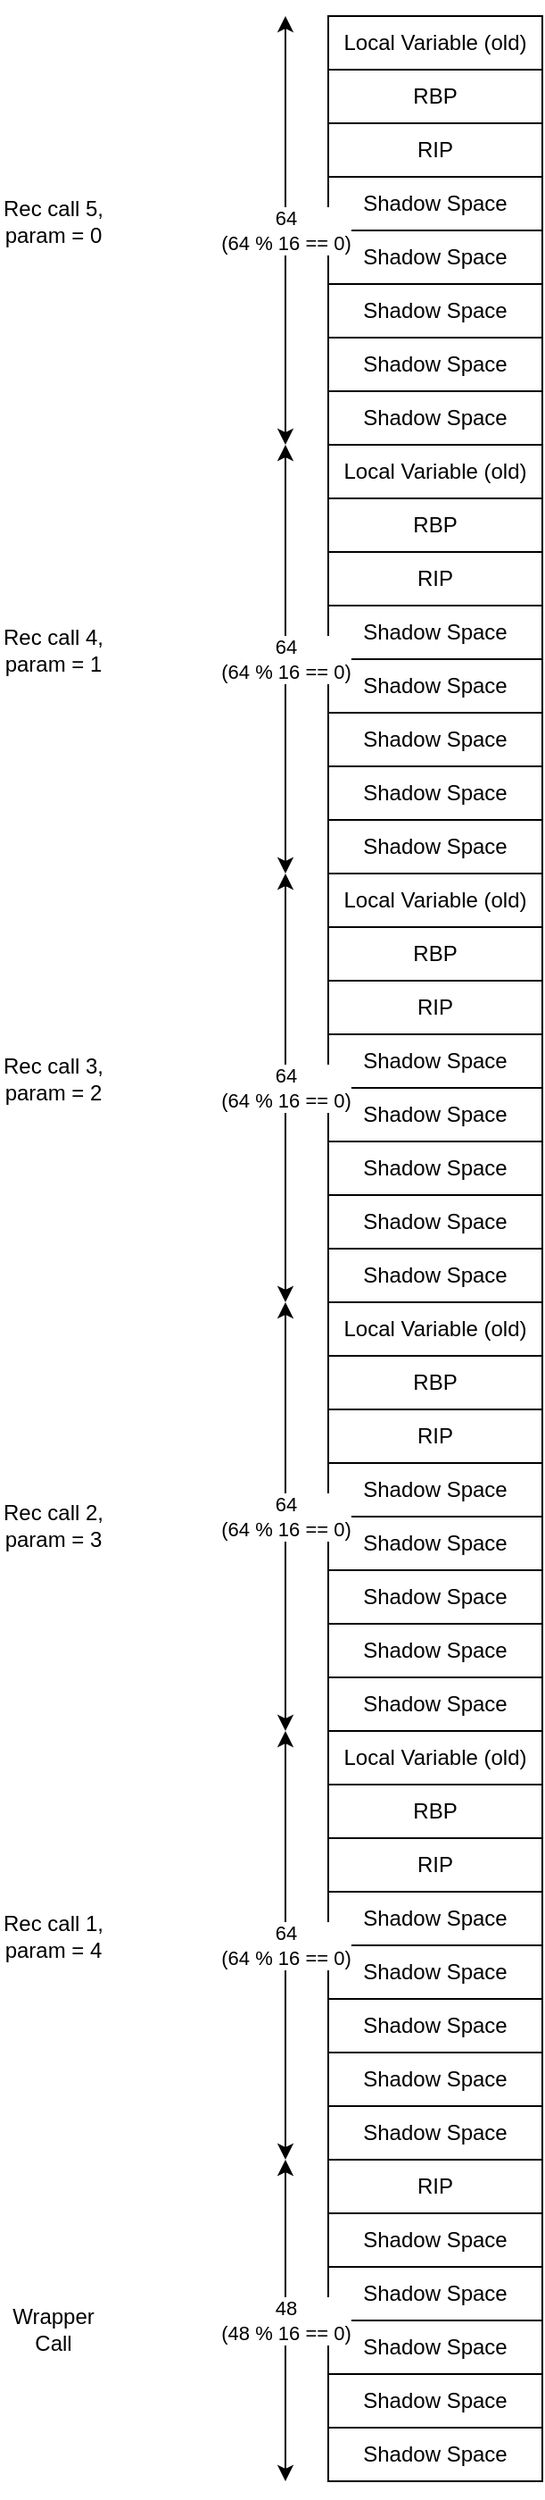 <mxfile version="20.4.2" type="device"><diagram id="BkZIMZEYicF8HK56fmXY" name="Page-1"><mxGraphModel dx="2426" dy="2447" grid="1" gridSize="10" guides="1" tooltips="1" connect="1" arrows="1" fold="1" page="1" pageScale="1" pageWidth="827" pageHeight="1169" math="0" shadow="0"><root><mxCell id="0"/><mxCell id="1" parent="0"/><mxCell id="r5m9a_13gQCye1pc8sEe-2" value="Shadow Space" style="rounded=0;whiteSpace=wrap;html=1;" vertex="1" parent="1"><mxGeometry x="354" y="840" width="120" height="30" as="geometry"/></mxCell><mxCell id="r5m9a_13gQCye1pc8sEe-3" value="Shadow Space" style="rounded=0;whiteSpace=wrap;html=1;" vertex="1" parent="1"><mxGeometry x="354" y="810" width="120" height="30" as="geometry"/></mxCell><mxCell id="r5m9a_13gQCye1pc8sEe-4" value="Shadow Space" style="rounded=0;whiteSpace=wrap;html=1;" vertex="1" parent="1"><mxGeometry x="354" y="780" width="120" height="30" as="geometry"/></mxCell><mxCell id="r5m9a_13gQCye1pc8sEe-5" value="Shadow Space" style="rounded=0;whiteSpace=wrap;html=1;" vertex="1" parent="1"><mxGeometry x="354" y="750" width="120" height="30" as="geometry"/></mxCell><mxCell id="r5m9a_13gQCye1pc8sEe-6" value="Shadow Space" style="rounded=0;whiteSpace=wrap;html=1;" vertex="1" parent="1"><mxGeometry x="354" y="720" width="120" height="30" as="geometry"/></mxCell><mxCell id="r5m9a_13gQCye1pc8sEe-7" value="RIP" style="rounded=0;whiteSpace=wrap;html=1;" vertex="1" parent="1"><mxGeometry x="354" y="690" width="120" height="30" as="geometry"/></mxCell><mxCell id="r5m9a_13gQCye1pc8sEe-8" value="Shadow Space" style="rounded=0;whiteSpace=wrap;html=1;" vertex="1" parent="1"><mxGeometry x="354" y="660" width="120" height="30" as="geometry"/></mxCell><mxCell id="r5m9a_13gQCye1pc8sEe-9" value="Shadow Space" style="rounded=0;whiteSpace=wrap;html=1;" vertex="1" parent="1"><mxGeometry x="354" y="630" width="120" height="30" as="geometry"/></mxCell><mxCell id="r5m9a_13gQCye1pc8sEe-10" value="Shadow Space" style="rounded=0;whiteSpace=wrap;html=1;" vertex="1" parent="1"><mxGeometry x="354" y="600" width="120" height="30" as="geometry"/></mxCell><mxCell id="r5m9a_13gQCye1pc8sEe-11" value="Shadow Space" style="rounded=0;whiteSpace=wrap;html=1;" vertex="1" parent="1"><mxGeometry x="354" y="570" width="120" height="30" as="geometry"/></mxCell><mxCell id="r5m9a_13gQCye1pc8sEe-12" value="Shadow Space" style="rounded=0;whiteSpace=wrap;html=1;" vertex="1" parent="1"><mxGeometry x="354" y="540" width="120" height="30" as="geometry"/></mxCell><mxCell id="r5m9a_13gQCye1pc8sEe-13" value="RBP" style="rounded=0;whiteSpace=wrap;html=1;" vertex="1" parent="1"><mxGeometry x="354" y="480" width="120" height="30" as="geometry"/></mxCell><mxCell id="r5m9a_13gQCye1pc8sEe-14" value="Local Variable (old)" style="rounded=0;whiteSpace=wrap;html=1;" vertex="1" parent="1"><mxGeometry x="354" y="450" width="120" height="30" as="geometry"/></mxCell><mxCell id="r5m9a_13gQCye1pc8sEe-15" value="RIP" style="rounded=0;whiteSpace=wrap;html=1;" vertex="1" parent="1"><mxGeometry x="354" y="510" width="120" height="30" as="geometry"/></mxCell><mxCell id="r5m9a_13gQCye1pc8sEe-16" value="Shadow Space" style="rounded=0;whiteSpace=wrap;html=1;" vertex="1" parent="1"><mxGeometry x="354" y="420" width="120" height="30" as="geometry"/></mxCell><mxCell id="r5m9a_13gQCye1pc8sEe-17" value="Shadow Space" style="rounded=0;whiteSpace=wrap;html=1;" vertex="1" parent="1"><mxGeometry x="354" y="390" width="120" height="30" as="geometry"/></mxCell><mxCell id="r5m9a_13gQCye1pc8sEe-18" value="Shadow Space" style="rounded=0;whiteSpace=wrap;html=1;" vertex="1" parent="1"><mxGeometry x="354" y="360" width="120" height="30" as="geometry"/></mxCell><mxCell id="r5m9a_13gQCye1pc8sEe-19" value="Shadow Space" style="rounded=0;whiteSpace=wrap;html=1;" vertex="1" parent="1"><mxGeometry x="354" y="330" width="120" height="30" as="geometry"/></mxCell><mxCell id="r5m9a_13gQCye1pc8sEe-20" value="Shadow Space" style="rounded=0;whiteSpace=wrap;html=1;" vertex="1" parent="1"><mxGeometry x="354" y="300" width="120" height="30" as="geometry"/></mxCell><mxCell id="r5m9a_13gQCye1pc8sEe-23" value="RBP" style="rounded=0;whiteSpace=wrap;html=1;" vertex="1" parent="1"><mxGeometry x="354" y="240" width="120" height="30" as="geometry"/></mxCell><mxCell id="r5m9a_13gQCye1pc8sEe-24" value="Local Variable (old)" style="rounded=0;whiteSpace=wrap;html=1;" vertex="1" parent="1"><mxGeometry x="354" y="210" width="120" height="30" as="geometry"/></mxCell><mxCell id="r5m9a_13gQCye1pc8sEe-25" value="RIP" style="rounded=0;whiteSpace=wrap;html=1;" vertex="1" parent="1"><mxGeometry x="354" y="270" width="120" height="30" as="geometry"/></mxCell><mxCell id="r5m9a_13gQCye1pc8sEe-26" value="Shadow Space" style="rounded=0;whiteSpace=wrap;html=1;" vertex="1" parent="1"><mxGeometry x="354" y="180" width="120" height="30" as="geometry"/></mxCell><mxCell id="r5m9a_13gQCye1pc8sEe-27" value="Shadow Space" style="rounded=0;whiteSpace=wrap;html=1;" vertex="1" parent="1"><mxGeometry x="354" y="150" width="120" height="30" as="geometry"/></mxCell><mxCell id="r5m9a_13gQCye1pc8sEe-28" value="Shadow Space" style="rounded=0;whiteSpace=wrap;html=1;" vertex="1" parent="1"><mxGeometry x="354" y="120" width="120" height="30" as="geometry"/></mxCell><mxCell id="r5m9a_13gQCye1pc8sEe-29" value="Shadow Space" style="rounded=0;whiteSpace=wrap;html=1;" vertex="1" parent="1"><mxGeometry x="354" y="90" width="120" height="30" as="geometry"/></mxCell><mxCell id="r5m9a_13gQCye1pc8sEe-30" value="Shadow Space" style="rounded=0;whiteSpace=wrap;html=1;" vertex="1" parent="1"><mxGeometry x="354" y="60" width="120" height="30" as="geometry"/></mxCell><mxCell id="r5m9a_13gQCye1pc8sEe-31" value="RBP" style="rounded=0;whiteSpace=wrap;html=1;" vertex="1" parent="1"><mxGeometry x="354" width="120" height="30" as="geometry"/></mxCell><mxCell id="r5m9a_13gQCye1pc8sEe-32" value="Local Variable (old)" style="rounded=0;whiteSpace=wrap;html=1;" vertex="1" parent="1"><mxGeometry x="354" y="-30" width="120" height="30" as="geometry"/></mxCell><mxCell id="r5m9a_13gQCye1pc8sEe-33" value="RIP" style="rounded=0;whiteSpace=wrap;html=1;" vertex="1" parent="1"><mxGeometry x="354" y="30" width="120" height="30" as="geometry"/></mxCell><mxCell id="r5m9a_13gQCye1pc8sEe-34" value="Shadow Space" style="rounded=0;whiteSpace=wrap;html=1;" vertex="1" parent="1"><mxGeometry x="354" y="-60" width="120" height="30" as="geometry"/></mxCell><mxCell id="r5m9a_13gQCye1pc8sEe-35" value="Shadow Space" style="rounded=0;whiteSpace=wrap;html=1;" vertex="1" parent="1"><mxGeometry x="354" y="-90" width="120" height="30" as="geometry"/></mxCell><mxCell id="r5m9a_13gQCye1pc8sEe-36" value="Shadow Space" style="rounded=0;whiteSpace=wrap;html=1;" vertex="1" parent="1"><mxGeometry x="354" y="-120" width="120" height="30" as="geometry"/></mxCell><mxCell id="r5m9a_13gQCye1pc8sEe-37" value="Shadow Space" style="rounded=0;whiteSpace=wrap;html=1;" vertex="1" parent="1"><mxGeometry x="354" y="-150" width="120" height="30" as="geometry"/></mxCell><mxCell id="r5m9a_13gQCye1pc8sEe-38" value="Shadow Space" style="rounded=0;whiteSpace=wrap;html=1;" vertex="1" parent="1"><mxGeometry x="354" y="-180" width="120" height="30" as="geometry"/></mxCell><mxCell id="r5m9a_13gQCye1pc8sEe-39" value="RBP" style="rounded=0;whiteSpace=wrap;html=1;" vertex="1" parent="1"><mxGeometry x="354" y="-240" width="120" height="30" as="geometry"/></mxCell><mxCell id="r5m9a_13gQCye1pc8sEe-40" value="Local Variable (old)" style="rounded=0;whiteSpace=wrap;html=1;" vertex="1" parent="1"><mxGeometry x="354" y="-270" width="120" height="30" as="geometry"/></mxCell><mxCell id="r5m9a_13gQCye1pc8sEe-41" value="RIP" style="rounded=0;whiteSpace=wrap;html=1;" vertex="1" parent="1"><mxGeometry x="354" y="-210" width="120" height="30" as="geometry"/></mxCell><mxCell id="r5m9a_13gQCye1pc8sEe-42" value="Shadow Space" style="rounded=0;whiteSpace=wrap;html=1;" vertex="1" parent="1"><mxGeometry x="354" y="-300" width="120" height="30" as="geometry"/></mxCell><mxCell id="r5m9a_13gQCye1pc8sEe-43" value="Shadow Space" style="rounded=0;whiteSpace=wrap;html=1;" vertex="1" parent="1"><mxGeometry x="354" y="-330" width="120" height="30" as="geometry"/></mxCell><mxCell id="r5m9a_13gQCye1pc8sEe-44" value="Shadow Space" style="rounded=0;whiteSpace=wrap;html=1;" vertex="1" parent="1"><mxGeometry x="354" y="-360" width="120" height="30" as="geometry"/></mxCell><mxCell id="r5m9a_13gQCye1pc8sEe-45" value="Shadow Space" style="rounded=0;whiteSpace=wrap;html=1;" vertex="1" parent="1"><mxGeometry x="354" y="-390" width="120" height="30" as="geometry"/></mxCell><mxCell id="r5m9a_13gQCye1pc8sEe-46" value="Shadow Space" style="rounded=0;whiteSpace=wrap;html=1;" vertex="1" parent="1"><mxGeometry x="354" y="-420" width="120" height="30" as="geometry"/></mxCell><mxCell id="r5m9a_13gQCye1pc8sEe-47" value="RBP" style="rounded=0;whiteSpace=wrap;html=1;" vertex="1" parent="1"><mxGeometry x="354" y="-480" width="120" height="30" as="geometry"/></mxCell><mxCell id="r5m9a_13gQCye1pc8sEe-48" value="Local Variable (old)" style="rounded=0;whiteSpace=wrap;html=1;" vertex="1" parent="1"><mxGeometry x="354" y="-510" width="120" height="30" as="geometry"/></mxCell><mxCell id="r5m9a_13gQCye1pc8sEe-49" value="RIP" style="rounded=0;whiteSpace=wrap;html=1;" vertex="1" parent="1"><mxGeometry x="354" y="-450" width="120" height="30" as="geometry"/></mxCell><mxCell id="r5m9a_13gQCye1pc8sEe-50" value="48&lt;br&gt;(48 % 16 == 0)" style="endArrow=classic;startArrow=classic;html=1;rounded=0;" edge="1" parent="1"><mxGeometry width="50" height="50" relative="1" as="geometry"><mxPoint x="330" y="870" as="sourcePoint"/><mxPoint x="330" y="690" as="targetPoint"/></mxGeometry></mxCell><mxCell id="r5m9a_13gQCye1pc8sEe-51" value="64&lt;br&gt;(64 % 16 == 0)" style="endArrow=classic;startArrow=classic;html=1;rounded=0;" edge="1" parent="1"><mxGeometry width="50" height="50" relative="1" as="geometry"><mxPoint x="330.0" y="690" as="sourcePoint"/><mxPoint x="330" y="450" as="targetPoint"/></mxGeometry></mxCell><mxCell id="r5m9a_13gQCye1pc8sEe-52" value="64&lt;br&gt;(64 % 16 == 0)" style="endArrow=classic;startArrow=classic;html=1;rounded=0;" edge="1" parent="1"><mxGeometry width="50" height="50" relative="1" as="geometry"><mxPoint x="330.0" y="450" as="sourcePoint"/><mxPoint x="330.0" y="210" as="targetPoint"/></mxGeometry></mxCell><mxCell id="r5m9a_13gQCye1pc8sEe-54" value="64&lt;br&gt;(64 % 16 == 0)" style="endArrow=classic;startArrow=classic;html=1;rounded=0;" edge="1" parent="1"><mxGeometry width="50" height="50" relative="1" as="geometry"><mxPoint x="330.0" y="210" as="sourcePoint"/><mxPoint x="330.0" y="-30" as="targetPoint"/></mxGeometry></mxCell><mxCell id="r5m9a_13gQCye1pc8sEe-55" value="64&lt;br&gt;(64 % 16 == 0)" style="endArrow=classic;startArrow=classic;html=1;rounded=0;" edge="1" parent="1"><mxGeometry width="50" height="50" relative="1" as="geometry"><mxPoint x="330.0" y="-30" as="sourcePoint"/><mxPoint x="330.0" y="-270" as="targetPoint"/></mxGeometry></mxCell><mxCell id="r5m9a_13gQCye1pc8sEe-56" value="64&lt;br&gt;(64 % 16 == 0)" style="endArrow=classic;startArrow=classic;html=1;rounded=0;" edge="1" parent="1"><mxGeometry width="50" height="50" relative="1" as="geometry"><mxPoint x="330.0" y="-270" as="sourcePoint"/><mxPoint x="330.0" y="-510" as="targetPoint"/></mxGeometry></mxCell><mxCell id="r5m9a_13gQCye1pc8sEe-57" value="Wrapper Call" style="text;html=1;strokeColor=none;fillColor=none;align=center;verticalAlign=middle;whiteSpace=wrap;rounded=0;" vertex="1" parent="1"><mxGeometry x="170" y="770" width="60" height="30" as="geometry"/></mxCell><mxCell id="r5m9a_13gQCye1pc8sEe-58" value="Rec call 1, param = 4" style="text;html=1;strokeColor=none;fillColor=none;align=center;verticalAlign=middle;whiteSpace=wrap;rounded=0;" vertex="1" parent="1"><mxGeometry x="170" y="550" width="60" height="30" as="geometry"/></mxCell><mxCell id="r5m9a_13gQCye1pc8sEe-59" value="Rec call 2, param = 3" style="text;html=1;strokeColor=none;fillColor=none;align=center;verticalAlign=middle;whiteSpace=wrap;rounded=0;" vertex="1" parent="1"><mxGeometry x="170" y="320" width="60" height="30" as="geometry"/></mxCell><mxCell id="r5m9a_13gQCye1pc8sEe-60" value="Rec call 3, param = 2" style="text;html=1;strokeColor=none;fillColor=none;align=center;verticalAlign=middle;whiteSpace=wrap;rounded=0;" vertex="1" parent="1"><mxGeometry x="170" y="70" width="60" height="30" as="geometry"/></mxCell><mxCell id="r5m9a_13gQCye1pc8sEe-61" value="Rec call 4, param = 1" style="text;html=1;strokeColor=none;fillColor=none;align=center;verticalAlign=middle;whiteSpace=wrap;rounded=0;" vertex="1" parent="1"><mxGeometry x="170" y="-170" width="60" height="30" as="geometry"/></mxCell><mxCell id="r5m9a_13gQCye1pc8sEe-62" value="Rec call 5, param = 0" style="text;html=1;strokeColor=none;fillColor=none;align=center;verticalAlign=middle;whiteSpace=wrap;rounded=0;" vertex="1" parent="1"><mxGeometry x="170" y="-410" width="60" height="30" as="geometry"/></mxCell></root></mxGraphModel></diagram></mxfile>